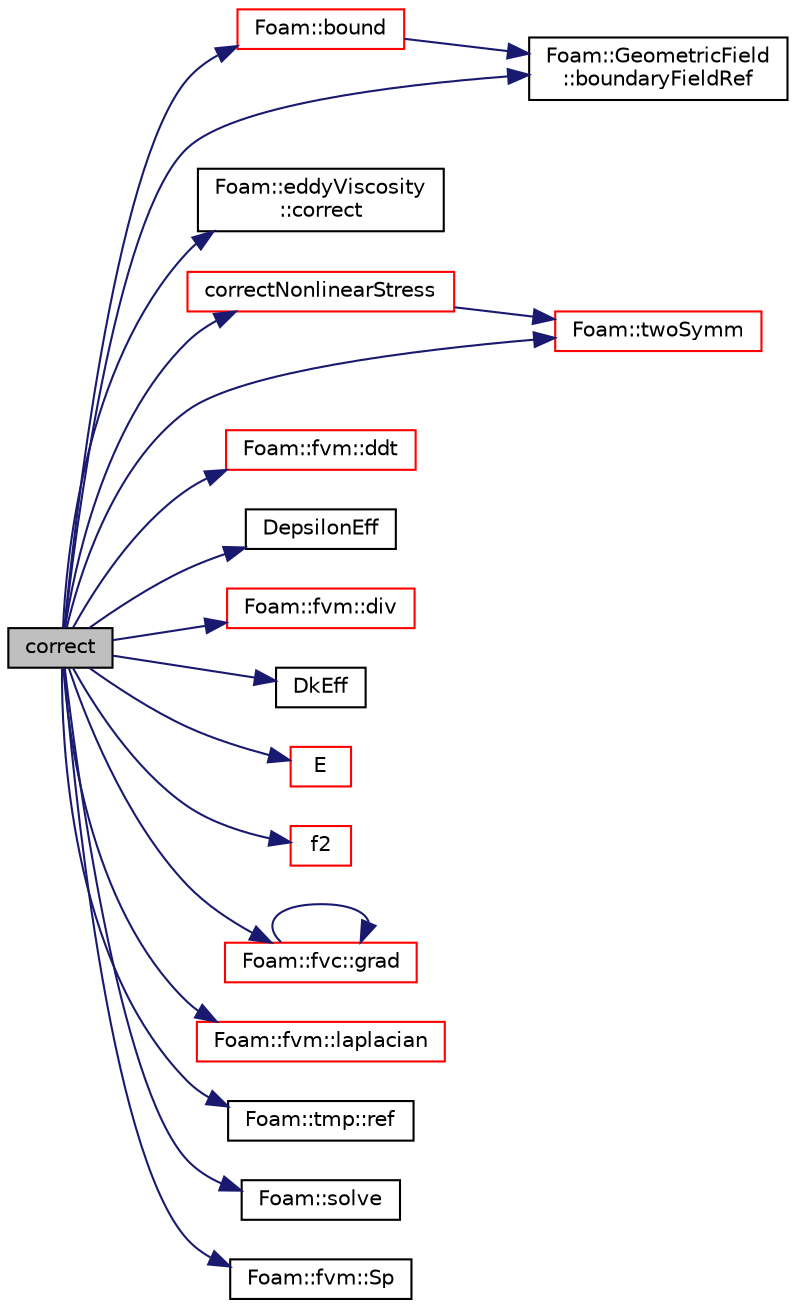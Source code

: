 digraph "correct"
{
  bgcolor="transparent";
  edge [fontname="Helvetica",fontsize="10",labelfontname="Helvetica",labelfontsize="10"];
  node [fontname="Helvetica",fontsize="10",shape=record];
  rankdir="LR";
  Node1368 [label="correct",height=0.2,width=0.4,color="black", fillcolor="grey75", style="filled", fontcolor="black"];
  Node1368 -> Node1369 [color="midnightblue",fontsize="10",style="solid",fontname="Helvetica"];
  Node1369 [label="Foam::bound",height=0.2,width=0.4,color="red",URL="$a21851.html#a334b2a2d0ce7997d360f7a018174a077",tooltip="Bound the given scalar field if it has gone unbounded. "];
  Node1369 -> Node1372 [color="midnightblue",fontsize="10",style="solid",fontname="Helvetica"];
  Node1372 [label="Foam::GeometricField\l::boundaryFieldRef",height=0.2,width=0.4,color="black",URL="$a23249.html#af3831c9fea9f6ae7532a6d57cc67c959",tooltip="Return a reference to the boundary field. "];
  Node1368 -> Node1372 [color="midnightblue",fontsize="10",style="solid",fontname="Helvetica"];
  Node1368 -> Node1679 [color="midnightblue",fontsize="10",style="solid",fontname="Helvetica"];
  Node1679 [label="Foam::eddyViscosity\l::correct",height=0.2,width=0.4,color="black",URL="$a32189.html#aa4d8a8ca44f2b13f84ba64733f6e0252",tooltip="Solve the turbulence equations and correct the turbulence viscosity. "];
  Node1368 -> Node1680 [color="midnightblue",fontsize="10",style="solid",fontname="Helvetica"];
  Node1680 [label="correctNonlinearStress",height=0.2,width=0.4,color="red",URL="$a32065.html#aaeceed08f8e5aa404ea620bbed333cf2"];
  Node1680 -> Node1692 [color="midnightblue",fontsize="10",style="solid",fontname="Helvetica"];
  Node1692 [label="Foam::twoSymm",height=0.2,width=0.4,color="red",URL="$a21851.html#a446550beb700669a32e76d9b87d5e043"];
  Node1368 -> Node1693 [color="midnightblue",fontsize="10",style="solid",fontname="Helvetica"];
  Node1693 [label="Foam::fvm::ddt",height=0.2,width=0.4,color="red",URL="$a21862.html#a2d88eca98ab69b84af7ddb96e35f5a44"];
  Node1368 -> Node1694 [color="midnightblue",fontsize="10",style="solid",fontname="Helvetica"];
  Node1694 [label="DepsilonEff",height=0.2,width=0.4,color="black",URL="$a32065.html#aaeb98c07acb7524ea98bf458352bc85a",tooltip="Return the effective diffusivity for epsilon. "];
  Node1368 -> Node1695 [color="midnightblue",fontsize="10",style="solid",fontname="Helvetica"];
  Node1695 [label="Foam::fvm::div",height=0.2,width=0.4,color="red",URL="$a21862.html#a058dd4757c11ae656c8d576632b33d25"];
  Node1368 -> Node1704 [color="midnightblue",fontsize="10",style="solid",fontname="Helvetica"];
  Node1704 [label="DkEff",height=0.2,width=0.4,color="black",URL="$a32065.html#a1faa4b448524c4de622637dc51aa4a30",tooltip="Return the effective diffusivity for k. "];
  Node1368 -> Node1705 [color="midnightblue",fontsize="10",style="solid",fontname="Helvetica"];
  Node1705 [label="E",height=0.2,width=0.4,color="red",URL="$a32065.html#a981575fea075d7e599e9c6080da840a5"];
  Node1368 -> Node1706 [color="midnightblue",fontsize="10",style="solid",fontname="Helvetica"];
  Node1706 [label="f2",height=0.2,width=0.4,color="red",URL="$a32065.html#a1b4f7d92e1429c1ddb52e85a205ce7fb"];
  Node1368 -> Node1707 [color="midnightblue",fontsize="10",style="solid",fontname="Helvetica"];
  Node1707 [label="Foam::fvc::grad",height=0.2,width=0.4,color="red",URL="$a21861.html#a7c00ec90ecc15ed3005255e42c52827a"];
  Node1707 -> Node1707 [color="midnightblue",fontsize="10",style="solid",fontname="Helvetica"];
  Node1368 -> Node1709 [color="midnightblue",fontsize="10",style="solid",fontname="Helvetica"];
  Node1709 [label="Foam::fvm::laplacian",height=0.2,width=0.4,color="red",URL="$a21862.html#a05679b154654e47e9f1e2fbd2bc0bae0"];
  Node1368 -> Node1380 [color="midnightblue",fontsize="10",style="solid",fontname="Helvetica"];
  Node1380 [label="Foam::tmp::ref",height=0.2,width=0.4,color="black",URL="$a27077.html#aeaf81e641282874cef07f5b808efc83b",tooltip="Return non-const reference or generate a fatal error. "];
  Node1368 -> Node1710 [color="midnightblue",fontsize="10",style="solid",fontname="Helvetica"];
  Node1710 [label="Foam::solve",height=0.2,width=0.4,color="black",URL="$a21851.html#a8d0243cca6dbaab978da0126875aa319",tooltip="Solve returning the solution statistics given convergence tolerance. "];
  Node1368 -> Node1711 [color="midnightblue",fontsize="10",style="solid",fontname="Helvetica"];
  Node1711 [label="Foam::fvm::Sp",height=0.2,width=0.4,color="black",URL="$a21862.html#a85d1dcca92042fd0a570c31ea79c160d"];
  Node1368 -> Node1692 [color="midnightblue",fontsize="10",style="solid",fontname="Helvetica"];
}
